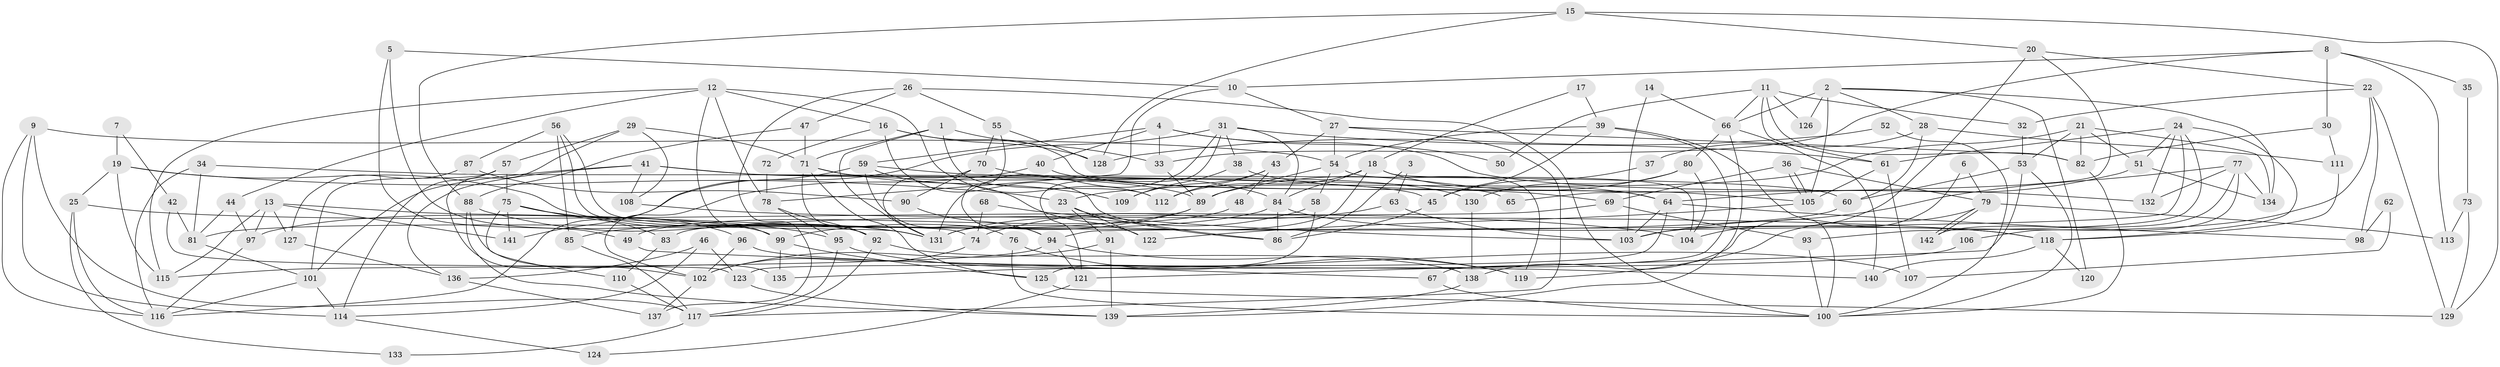 // Generated by graph-tools (version 1.1) at 2025/01/03/09/25 03:01:58]
// undirected, 142 vertices, 284 edges
graph export_dot {
graph [start="1"]
  node [color=gray90,style=filled];
  1;
  2;
  3;
  4;
  5;
  6;
  7;
  8;
  9;
  10;
  11;
  12;
  13;
  14;
  15;
  16;
  17;
  18;
  19;
  20;
  21;
  22;
  23;
  24;
  25;
  26;
  27;
  28;
  29;
  30;
  31;
  32;
  33;
  34;
  35;
  36;
  37;
  38;
  39;
  40;
  41;
  42;
  43;
  44;
  45;
  46;
  47;
  48;
  49;
  50;
  51;
  52;
  53;
  54;
  55;
  56;
  57;
  58;
  59;
  60;
  61;
  62;
  63;
  64;
  65;
  66;
  67;
  68;
  69;
  70;
  71;
  72;
  73;
  74;
  75;
  76;
  77;
  78;
  79;
  80;
  81;
  82;
  83;
  84;
  85;
  86;
  87;
  88;
  89;
  90;
  91;
  92;
  93;
  94;
  95;
  96;
  97;
  98;
  99;
  100;
  101;
  102;
  103;
  104;
  105;
  106;
  107;
  108;
  109;
  110;
  111;
  112;
  113;
  114;
  115;
  116;
  117;
  118;
  119;
  120;
  121;
  122;
  123;
  124;
  125;
  126;
  127;
  128;
  129;
  130;
  131;
  132;
  133;
  134;
  135;
  136;
  137;
  138;
  139;
  140;
  141;
  142;
  1 -- 33;
  1 -- 112;
  1 -- 71;
  1 -- 131;
  2 -- 105;
  2 -- 66;
  2 -- 28;
  2 -- 120;
  2 -- 126;
  2 -- 134;
  3 -- 86;
  3 -- 63;
  4 -- 132;
  4 -- 59;
  4 -- 33;
  4 -- 40;
  4 -- 50;
  5 -- 92;
  5 -- 10;
  5 -- 49;
  6 -- 79;
  6 -- 138;
  7 -- 42;
  7 -- 19;
  8 -- 10;
  8 -- 33;
  8 -- 30;
  8 -- 35;
  8 -- 113;
  9 -- 116;
  9 -- 117;
  9 -- 54;
  9 -- 114;
  10 -- 78;
  10 -- 27;
  11 -- 61;
  11 -- 82;
  11 -- 32;
  11 -- 50;
  11 -- 66;
  11 -- 126;
  12 -- 99;
  12 -- 44;
  12 -- 16;
  12 -- 78;
  12 -- 112;
  12 -- 115;
  13 -- 99;
  13 -- 115;
  13 -- 97;
  13 -- 127;
  13 -- 141;
  14 -- 66;
  14 -- 103;
  15 -- 88;
  15 -- 20;
  15 -- 128;
  15 -- 129;
  16 -- 128;
  16 -- 64;
  16 -- 72;
  16 -- 86;
  17 -- 39;
  17 -- 18;
  18 -- 64;
  18 -- 84;
  18 -- 104;
  18 -- 112;
  18 -- 131;
  19 -- 131;
  19 -- 115;
  19 -- 23;
  19 -- 25;
  20 -- 22;
  20 -- 104;
  20 -- 65;
  21 -- 51;
  21 -- 23;
  21 -- 53;
  21 -- 82;
  21 -- 134;
  22 -- 129;
  22 -- 32;
  22 -- 98;
  22 -- 103;
  23 -- 86;
  23 -- 91;
  23 -- 122;
  24 -- 118;
  24 -- 94;
  24 -- 51;
  24 -- 61;
  24 -- 93;
  24 -- 132;
  25 -- 104;
  25 -- 116;
  25 -- 133;
  26 -- 55;
  26 -- 100;
  26 -- 47;
  26 -- 137;
  27 -- 82;
  27 -- 117;
  27 -- 43;
  27 -- 54;
  28 -- 60;
  28 -- 37;
  28 -- 111;
  29 -- 57;
  29 -- 71;
  29 -- 102;
  29 -- 108;
  30 -- 111;
  30 -- 82;
  31 -- 131;
  31 -- 61;
  31 -- 38;
  31 -- 84;
  31 -- 121;
  31 -- 141;
  32 -- 53;
  33 -- 89;
  34 -- 116;
  34 -- 81;
  34 -- 45;
  35 -- 73;
  36 -- 105;
  36 -- 105;
  36 -- 79;
  36 -- 69;
  37 -- 45;
  38 -- 109;
  38 -- 105;
  39 -- 54;
  39 -- 100;
  39 -- 45;
  39 -- 67;
  40 -- 69;
  40 -- 102;
  41 -- 108;
  41 -- 101;
  41 -- 65;
  41 -- 89;
  41 -- 136;
  42 -- 81;
  42 -- 123;
  43 -- 112;
  43 -- 48;
  43 -- 109;
  44 -- 81;
  44 -- 97;
  45 -- 86;
  46 -- 136;
  46 -- 123;
  46 -- 114;
  47 -- 71;
  47 -- 88;
  48 -- 49;
  49 -- 67;
  51 -- 134;
  51 -- 64;
  52 -- 100;
  52 -- 128;
  53 -- 100;
  53 -- 60;
  53 -- 121;
  54 -- 58;
  54 -- 89;
  54 -- 119;
  55 -- 94;
  55 -- 70;
  55 -- 128;
  56 -- 87;
  56 -- 131;
  56 -- 74;
  56 -- 85;
  57 -- 101;
  57 -- 114;
  57 -- 75;
  58 -- 131;
  58 -- 125;
  59 -- 122;
  59 -- 116;
  59 -- 60;
  59 -- 76;
  60 -- 81;
  61 -- 105;
  61 -- 107;
  62 -- 107;
  62 -- 98;
  63 -- 74;
  63 -- 103;
  64 -- 98;
  64 -- 103;
  64 -- 123;
  66 -- 139;
  66 -- 80;
  66 -- 140;
  67 -- 100;
  68 -- 74;
  68 -- 103;
  69 -- 83;
  69 -- 93;
  70 -- 131;
  70 -- 84;
  70 -- 90;
  71 -- 92;
  71 -- 109;
  71 -- 125;
  71 -- 130;
  72 -- 78;
  73 -- 129;
  73 -- 113;
  74 -- 102;
  75 -- 141;
  75 -- 83;
  75 -- 95;
  75 -- 96;
  75 -- 110;
  76 -- 100;
  76 -- 119;
  77 -- 103;
  77 -- 134;
  77 -- 106;
  77 -- 132;
  77 -- 142;
  78 -- 95;
  78 -- 92;
  79 -- 142;
  79 -- 142;
  79 -- 119;
  79 -- 113;
  80 -- 89;
  80 -- 104;
  80 -- 130;
  81 -- 101;
  82 -- 100;
  83 -- 110;
  84 -- 86;
  84 -- 85;
  84 -- 118;
  85 -- 117;
  87 -- 90;
  87 -- 127;
  88 -- 131;
  88 -- 135;
  88 -- 139;
  89 -- 97;
  89 -- 99;
  90 -- 94;
  91 -- 102;
  91 -- 139;
  92 -- 138;
  92 -- 117;
  93 -- 100;
  94 -- 121;
  94 -- 119;
  94 -- 115;
  95 -- 117;
  95 -- 107;
  96 -- 102;
  96 -- 140;
  97 -- 116;
  99 -- 125;
  99 -- 135;
  101 -- 114;
  101 -- 116;
  102 -- 137;
  105 -- 122;
  106 -- 135;
  108 -- 118;
  110 -- 117;
  111 -- 118;
  114 -- 124;
  117 -- 133;
  118 -- 140;
  118 -- 120;
  121 -- 124;
  123 -- 139;
  125 -- 129;
  127 -- 136;
  130 -- 138;
  136 -- 137;
  138 -- 139;
}
